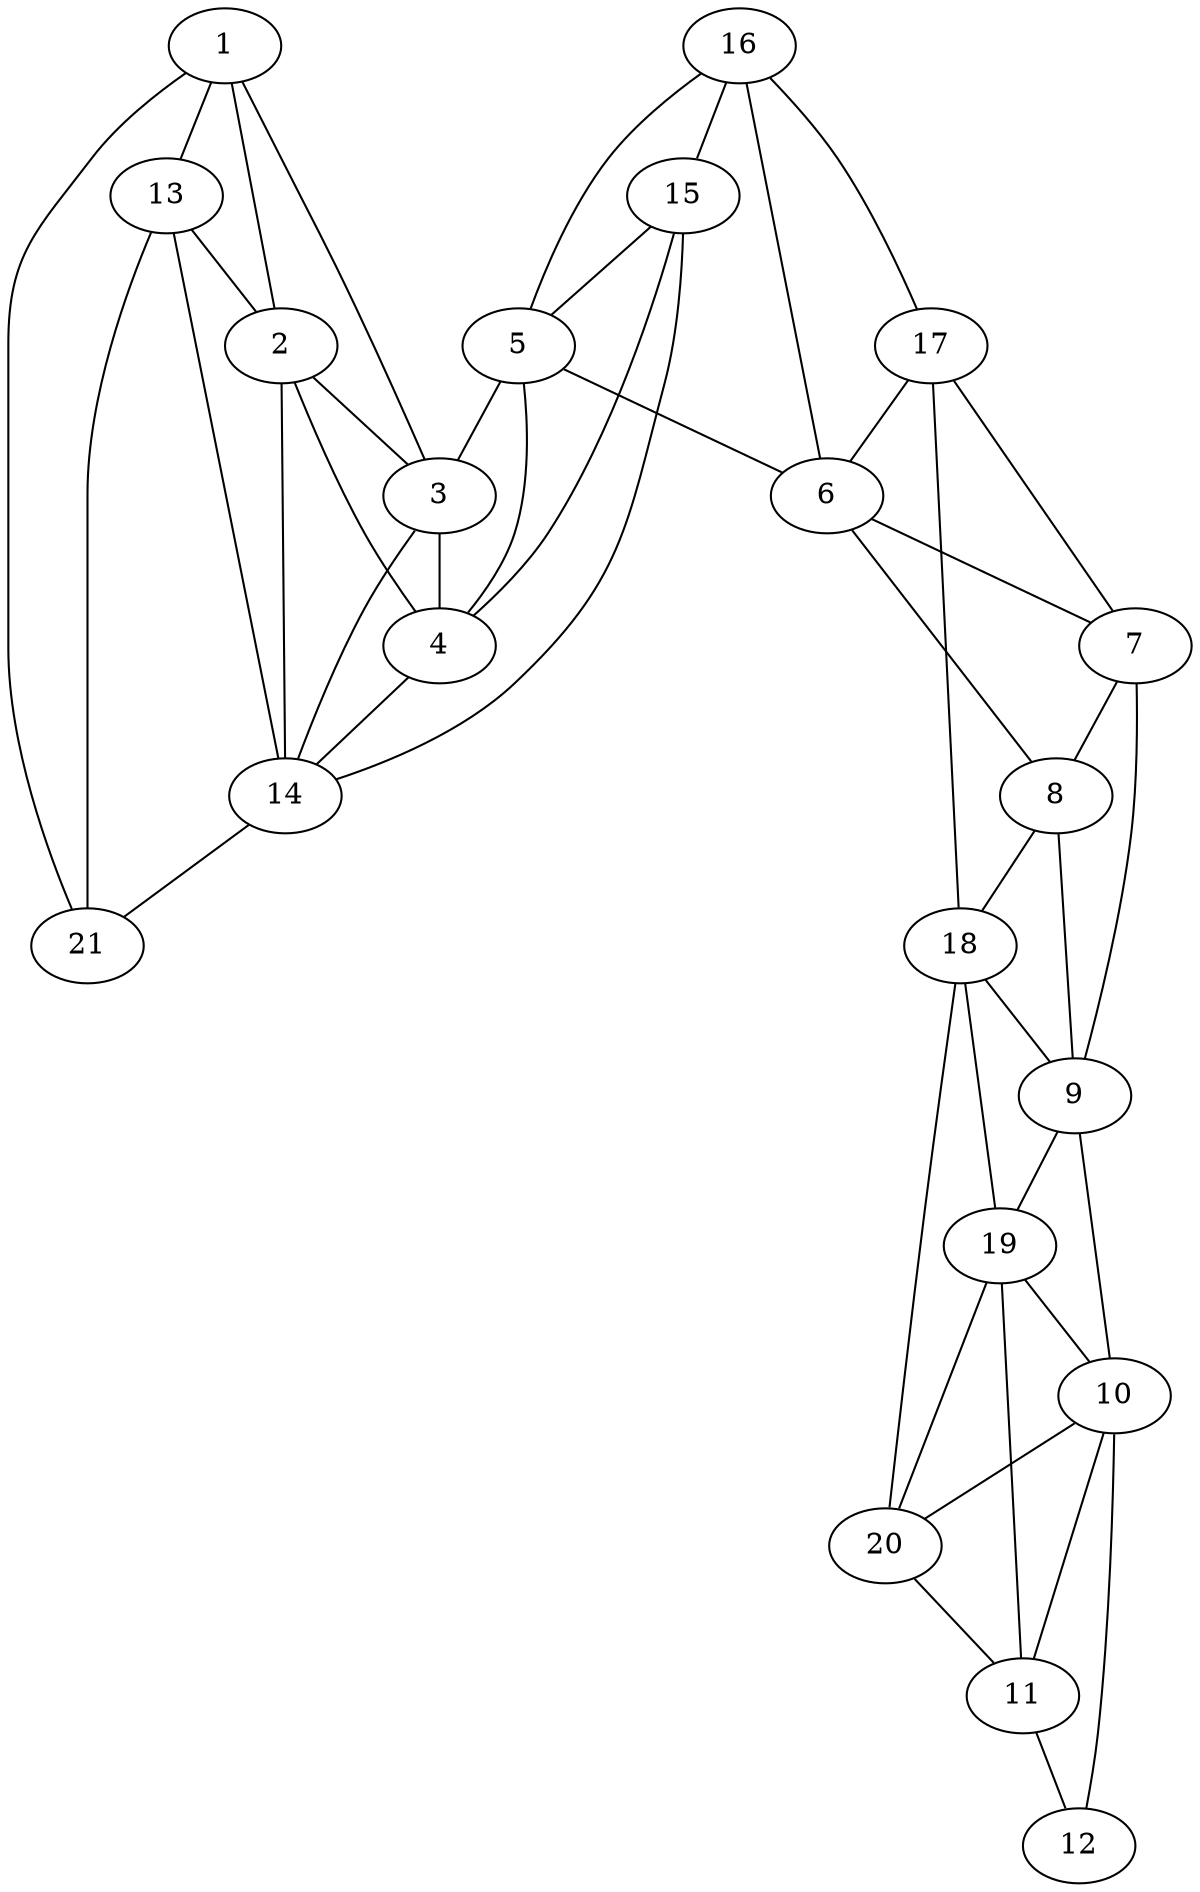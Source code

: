 graph pdb1klz {
	1	 [aaLength=13,
		sequence=NRDDALRVTGEVR,
		type=0];
	13	 [aaLength=5,
		sequence=LILAM,
		type=1];
	1 -- 13	 [distance0="30.68125",
		frequency=1,
		type0=3];
	2	 [aaLength=3,
		sequence=EYI,
		type=0];
	1 -- 2	 [distance0="16.92763",
		frequency=1,
		type0=1];
	3	 [aaLength=9,
		sequence=GYPLVLSEG,
		type=0];
	1 -- 3	 [distance0="26.50767",
		frequency=1,
		type0=2];
	2 -- 3	 [distance0="22.18691",
		frequency=1,
		type0=2];
	14	 [aaLength=4,
		sequence=TVKI,
		type=1];
	2 -- 14	 [distance0="1.0",
		frequency=1,
		type0=4];
	4	 [aaLength=12,
		sequence=MDIIAEFRKRFG,
		type=0];
	3 -- 4	 [distance0="12.18327",
		distance1="0.0",
		frequency=2,
		type0=1,
		type1=5];
	4 -- 2	 [distance0="25.63131",
		frequency=1,
		type0=2];
	4 -- 14	 [distance0="26.16044",
		frequency=1,
		type0=3];
	5	 [aaLength=15,
		sequence=IPETNEKICRATFKA,
		type=0];
	5 -- 3	 [distance0="33.98229",
		frequency=1,
		type0=3];
	5 -- 4	 [distance0="29.97717",
		frequency=1,
		type0=2];
	6	 [aaLength=16,
		sequence=GADSVRACLNVAEEMG,
		type=0];
	5 -- 6	 [distance0="26.78726",
		frequency=1,
		type0=1];
	7	 [aaLength=6,
		sequence=HPGAEM,
		type=0];
	6 -- 7	 [distance0="30.6555",
		frequency=1,
		type0=2];
	8	 [aaLength=17,
		sequence=FIQGAADEIARMGVDLG,
		type=0];
	6 -- 8	 [distance0="35.1858",
		frequency=1,
		type0=3];
	9	 [aaLength=13,
		sequence=RPERLSRLREIIG,
		type=0];
	7 -- 9	 [distance0="33.09678",
		frequency=1,
		type0=3];
	7 -- 8	 [distance0="8.937643",
		distance1="0.0",
		frequency=2,
		type0=1,
		type1=5];
	18	 [aaLength=3,
		sequence=NYV,
		type=1];
	8 -- 18	 [distance0="2.0",
		frequency=1,
		type0=4];
	9 -- 8	 [distance0="28.69936",
		frequency=1,
		type0=1];
	10	 [aaLength=6,
		sequence=DPGETL,
		type=0];
	9 -- 10	 [distance0="32.79346",
		frequency=1,
		type0=2];
	19	 [aaLength=4,
		sequence=FLIS,
		type=1];
	9 -- 19	 [distance0="3.0",
		frequency=1,
		type0=4];
	12	 [aaLength=13,
		sequence=NPAAAAAGIIESI,
		type=0];
	10 -- 12	 [distance0="26.08738",
		frequency=1,
		type0=2];
	11	 [aaLength=6,
		sequence=GRSIYL,
		type=0];
	10 -- 11	 [distance0="17.88767",
		frequency=1,
		type0=1];
	20	 [aaLength=4,
		sequence=AIIV,
		type=1];
	10 -- 20	 [distance0="4.0",
		frequency=1,
		type0=4];
	11 -- 12	 [distance0="11.13429",
		distance1="2.0",
		frequency=2,
		type0=1,
		type1=4];
	13 -- 2	 [distance0="16.0",
		frequency=1,
		type0=4];
	21	 [aaLength=5,
		sequence=LILAM,
		type=1];
	13 -- 21	 [distance0="0.0",
		frequency=1,
		type0=1];
	14 -- 13	 [distance0="25.0",
		frequency=1,
		type0=1];
	14 -- 3	 [distance0="0.0",
		frequency=1,
		type0=5];
	14 -- 21	 [distance0="25.0",
		frequency=1,
		type0=2];
	15	 [aaLength=8,
		sequence=RIIAAFKV,
		type=1];
	15 -- 4	 [distance0="26.16044",
		frequency=1,
		type0=2];
	15 -- 5	 [distance0="2.0",
		frequency=1,
		type0=4];
	15 -- 14	 [distance0="26.0",
		frequency=1,
		type0=1];
	16	 [aaLength=5,
		sequence=AIIVH,
		type=1];
	16 -- 5	 [distance0="38.73366",
		frequency=1,
		type0=3];
	16 -- 15	 [distance0="28.0",
		frequency=1,
		type0=2];
	16 -- 6	 [distance0="3.0",
		frequency=1,
		type0=4];
	17	 [aaLength=5,
		sequence=EVFLL,
		type=1];
	16 -- 17	 [distance0="25.0",
		frequency=1,
		type0=1];
	17 -- 6	 [distance0="43.91162",
		frequency=1,
		type0=3];
	17 -- 7	 [distance0="4.0",
		frequency=1,
		type0=4];
	17 -- 18	 [distance0="34.0",
		frequency=1,
		type0=2];
	18 -- 9	 [distance0="4.0",
		frequency=1,
		type0=4];
	18 -- 19	 [distance0="23.0",
		frequency=1,
		type0=1];
	18 -- 20	 [distance0="45.0",
		frequency=1,
		type0=3];
	19 -- 10	 [distance0="8.0",
		frequency=1,
		type0=4];
	19 -- 11	 [distance0="50.62861",
		frequency=1,
		type0=3];
	19 -- 20	 [distance0="22.0",
		frequency=1,
		type0=1];
	20 -- 11	 [distance0="43.62632",
		distance1="0.0",
		frequency=2,
		type0=2,
		type1=5];
	21 -- 1	 [distance0="30.68125",
		frequency=1,
		type0=3];
}
